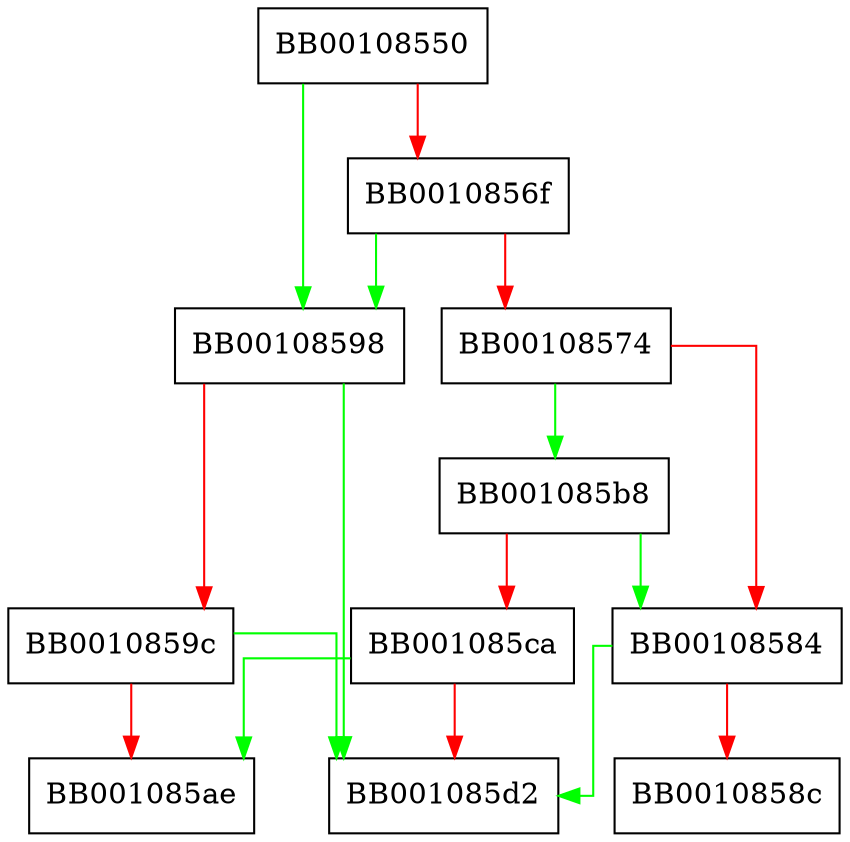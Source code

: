 digraph FUN_00108550 {
  node [shape="box"];
  graph [splines=ortho];
  BB00108550 -> BB00108598 [color="green"];
  BB00108550 -> BB0010856f [color="red"];
  BB0010856f -> BB00108598 [color="green"];
  BB0010856f -> BB00108574 [color="red"];
  BB00108574 -> BB001085b8 [color="green"];
  BB00108574 -> BB00108584 [color="red"];
  BB00108584 -> BB001085d2 [color="green"];
  BB00108584 -> BB0010858c [color="red"];
  BB00108598 -> BB001085d2 [color="green"];
  BB00108598 -> BB0010859c [color="red"];
  BB0010859c -> BB001085d2 [color="green"];
  BB0010859c -> BB001085ae [color="red"];
  BB001085b8 -> BB00108584 [color="green"];
  BB001085b8 -> BB001085ca [color="red"];
  BB001085ca -> BB001085ae [color="green"];
  BB001085ca -> BB001085d2 [color="red"];
}